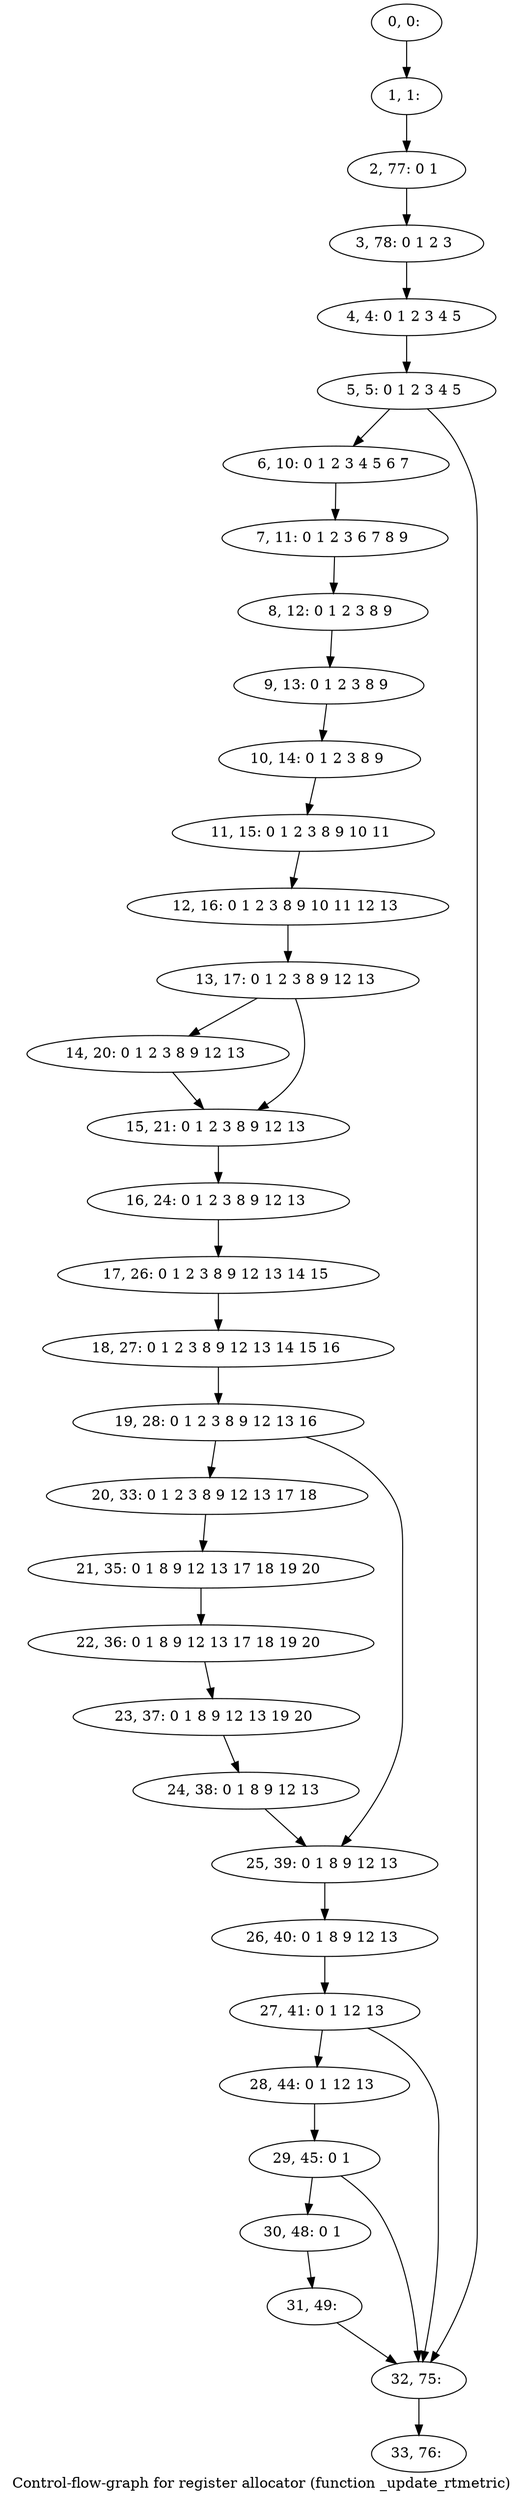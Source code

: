 digraph G {
graph [label="Control-flow-graph for register allocator (function _update_rtmetric)"]
0[label="0, 0: "];
1[label="1, 1: "];
2[label="2, 77: 0 1 "];
3[label="3, 78: 0 1 2 3 "];
4[label="4, 4: 0 1 2 3 4 5 "];
5[label="5, 5: 0 1 2 3 4 5 "];
6[label="6, 10: 0 1 2 3 4 5 6 7 "];
7[label="7, 11: 0 1 2 3 6 7 8 9 "];
8[label="8, 12: 0 1 2 3 8 9 "];
9[label="9, 13: 0 1 2 3 8 9 "];
10[label="10, 14: 0 1 2 3 8 9 "];
11[label="11, 15: 0 1 2 3 8 9 10 11 "];
12[label="12, 16: 0 1 2 3 8 9 10 11 12 13 "];
13[label="13, 17: 0 1 2 3 8 9 12 13 "];
14[label="14, 20: 0 1 2 3 8 9 12 13 "];
15[label="15, 21: 0 1 2 3 8 9 12 13 "];
16[label="16, 24: 0 1 2 3 8 9 12 13 "];
17[label="17, 26: 0 1 2 3 8 9 12 13 14 15 "];
18[label="18, 27: 0 1 2 3 8 9 12 13 14 15 16 "];
19[label="19, 28: 0 1 2 3 8 9 12 13 16 "];
20[label="20, 33: 0 1 2 3 8 9 12 13 17 18 "];
21[label="21, 35: 0 1 8 9 12 13 17 18 19 20 "];
22[label="22, 36: 0 1 8 9 12 13 17 18 19 20 "];
23[label="23, 37: 0 1 8 9 12 13 19 20 "];
24[label="24, 38: 0 1 8 9 12 13 "];
25[label="25, 39: 0 1 8 9 12 13 "];
26[label="26, 40: 0 1 8 9 12 13 "];
27[label="27, 41: 0 1 12 13 "];
28[label="28, 44: 0 1 12 13 "];
29[label="29, 45: 0 1 "];
30[label="30, 48: 0 1 "];
31[label="31, 49: "];
32[label="32, 75: "];
33[label="33, 76: "];
0->1 ;
1->2 ;
2->3 ;
3->4 ;
4->5 ;
5->6 ;
5->32 ;
6->7 ;
7->8 ;
8->9 ;
9->10 ;
10->11 ;
11->12 ;
12->13 ;
13->14 ;
13->15 ;
14->15 ;
15->16 ;
16->17 ;
17->18 ;
18->19 ;
19->20 ;
19->25 ;
20->21 ;
21->22 ;
22->23 ;
23->24 ;
24->25 ;
25->26 ;
26->27 ;
27->28 ;
27->32 ;
28->29 ;
29->30 ;
29->32 ;
30->31 ;
31->32 ;
32->33 ;
}
